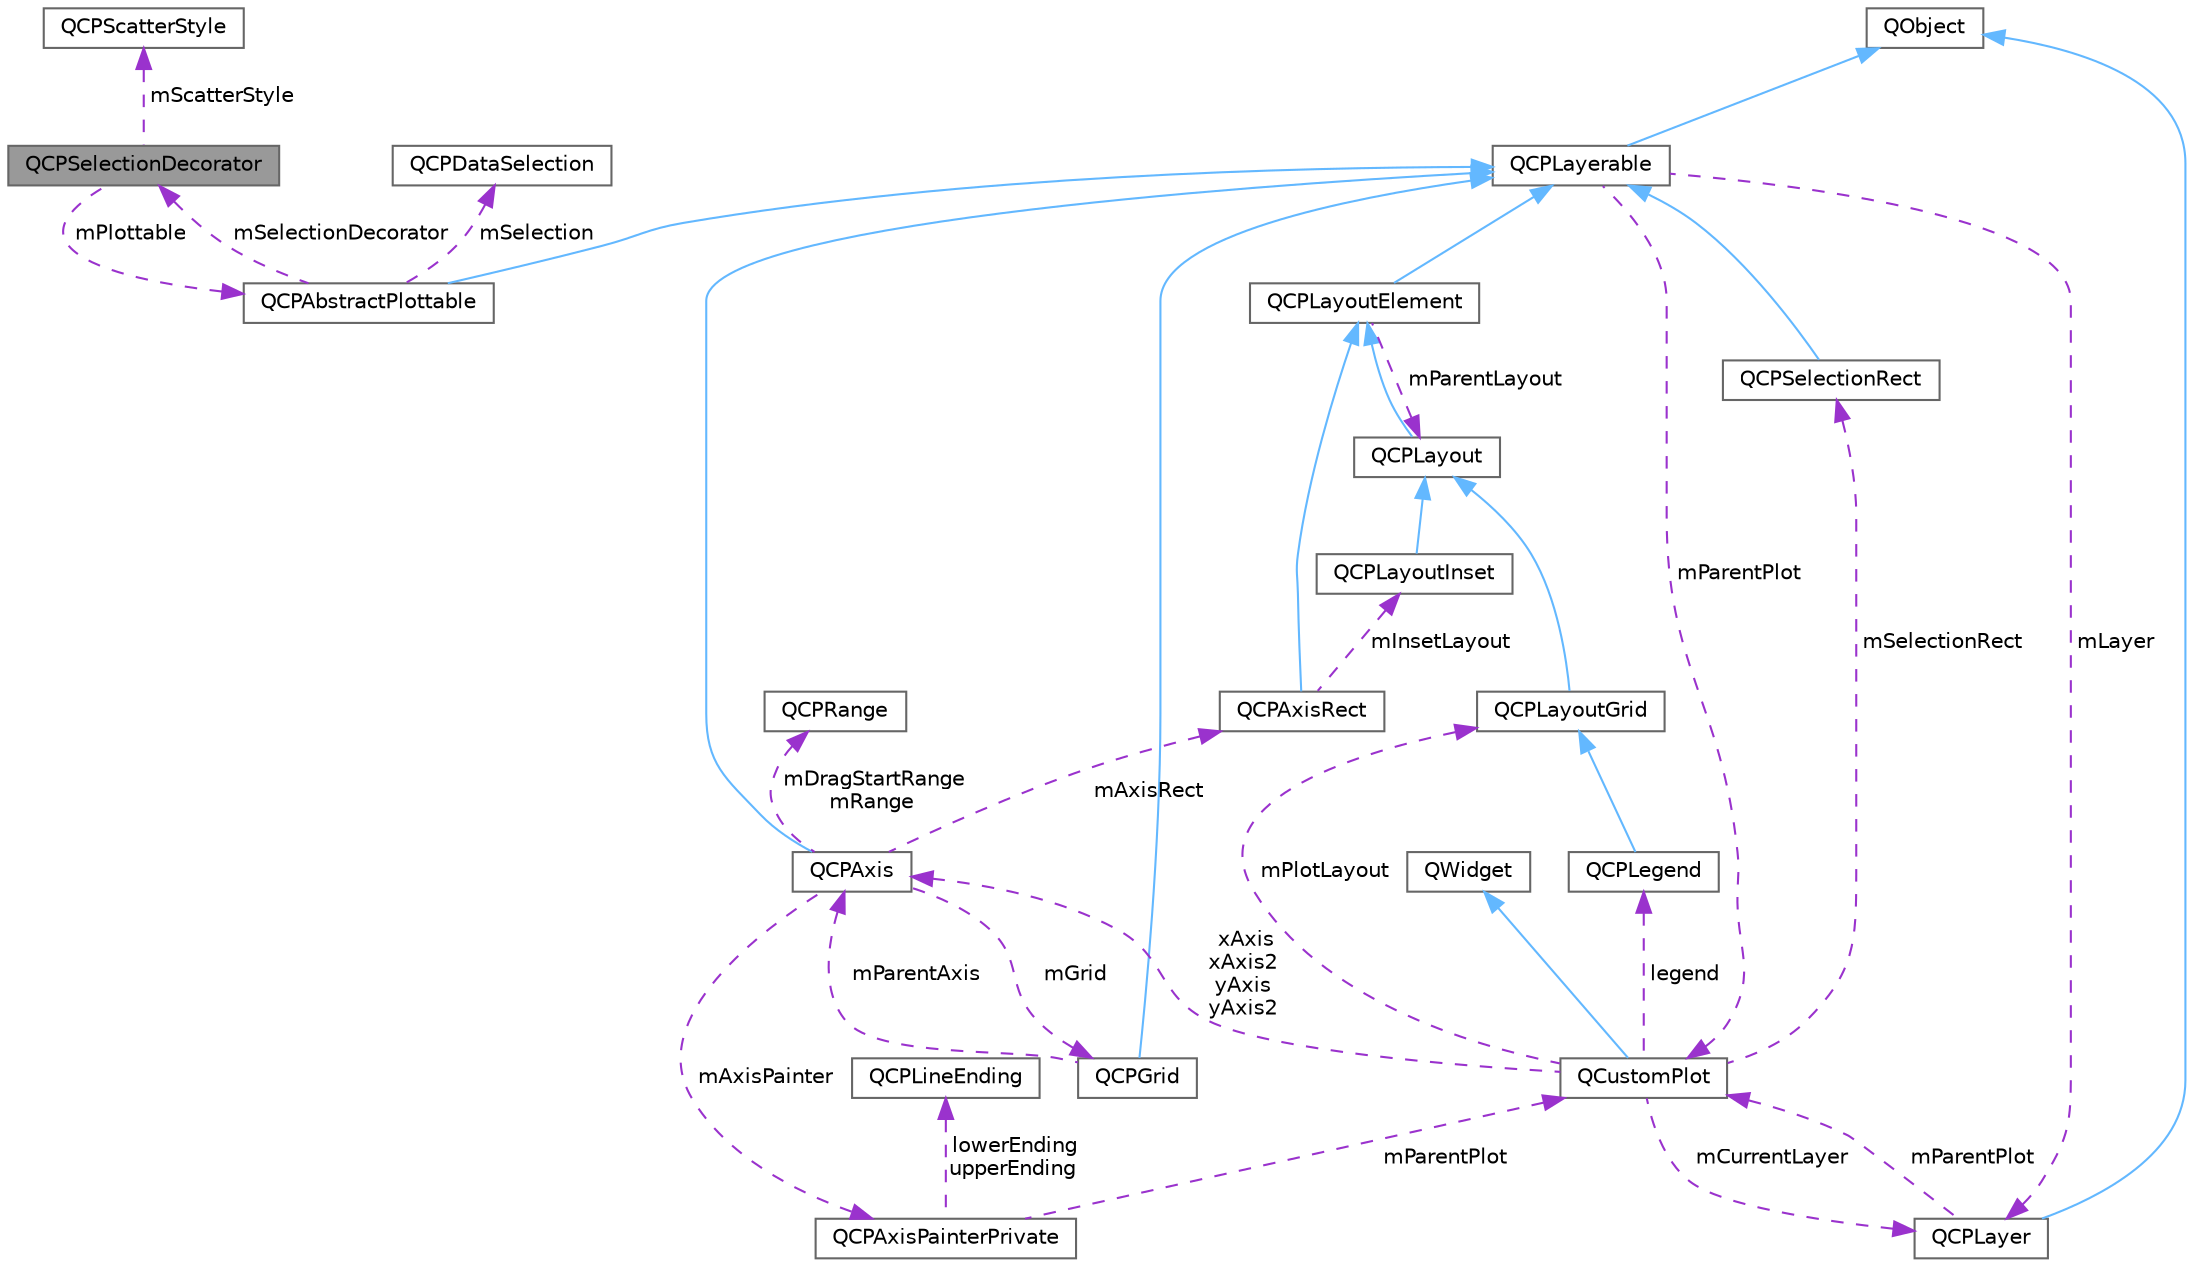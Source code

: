 digraph "QCPSelectionDecorator"
{
 // LATEX_PDF_SIZE
  bgcolor="transparent";
  edge [fontname=Helvetica,fontsize=10,labelfontname=Helvetica,labelfontsize=10];
  node [fontname=Helvetica,fontsize=10,shape=box,height=0.2,width=0.4];
  Node1 [label="QCPSelectionDecorator",height=0.2,width=0.4,color="gray40", fillcolor="grey60", style="filled", fontcolor="black",tooltip="Controls how a plottable's data selection is drawn"];
  Node2 -> Node1 [dir="back",color="darkorchid3",style="dashed",label=" mScatterStyle" ];
  Node2 [label="QCPScatterStyle",height=0.2,width=0.4,color="gray40", fillcolor="white", style="filled",URL="$class_q_c_p_scatter_style.html",tooltip="Represents the visual appearance of scatter points"];
  Node3 -> Node1 [dir="back",color="darkorchid3",style="dashed",label=" mPlottable" ];
  Node3 [label="QCPAbstractPlottable",height=0.2,width=0.4,color="gray40", fillcolor="white", style="filled",URL="$class_q_c_p_abstract_plottable.html",tooltip="The abstract base class for all data representing objects in a plot."];
  Node4 -> Node3 [dir="back",color="steelblue1",style="solid"];
  Node4 [label="QCPLayerable",height=0.2,width=0.4,color="gray40", fillcolor="white", style="filled",URL="$class_q_c_p_layerable.html",tooltip="Base class for all drawable objects"];
  Node5 -> Node4 [dir="back",color="steelblue1",style="solid"];
  Node5 [label="QObject",height=0.2,width=0.4,color="gray40", fillcolor="white", style="filled",tooltip=" "];
  Node6 -> Node4 [dir="back",color="darkorchid3",style="dashed",label=" mParentPlot" ];
  Node6 [label="QCustomPlot",height=0.2,width=0.4,color="gray40", fillcolor="white", style="filled",URL="$class_q_custom_plot.html",tooltip="The central class of the library. This is the QWidget which displays the plot and interacts with the ..."];
  Node7 -> Node6 [dir="back",color="steelblue1",style="solid"];
  Node7 [label="QWidget",height=0.2,width=0.4,color="gray40", fillcolor="white", style="filled",tooltip=" "];
  Node8 -> Node6 [dir="back",color="darkorchid3",style="dashed",label=" xAxis\nxAxis2\nyAxis\nyAxis2" ];
  Node8 [label="QCPAxis",height=0.2,width=0.4,color="gray40", fillcolor="white", style="filled",URL="$class_q_c_p_axis.html",tooltip="Manages a single axis inside a QCustomPlot."];
  Node4 -> Node8 [dir="back",color="steelblue1",style="solid"];
  Node9 -> Node8 [dir="back",color="darkorchid3",style="dashed",label=" mAxisRect" ];
  Node9 [label="QCPAxisRect",height=0.2,width=0.4,color="gray40", fillcolor="white", style="filled",URL="$class_q_c_p_axis_rect.html",tooltip="Holds multiple axes and arranges them in a rectangular shape."];
  Node10 -> Node9 [dir="back",color="steelblue1",style="solid"];
  Node10 [label="QCPLayoutElement",height=0.2,width=0.4,color="gray40", fillcolor="white", style="filled",URL="$class_q_c_p_layout_element.html",tooltip="The abstract base class for all objects that form the layout system."];
  Node4 -> Node10 [dir="back",color="steelblue1",style="solid"];
  Node11 -> Node10 [dir="back",color="darkorchid3",style="dashed",label=" mParentLayout" ];
  Node11 [label="QCPLayout",height=0.2,width=0.4,color="gray40", fillcolor="white", style="filled",URL="$class_q_c_p_layout.html",tooltip="The abstract base class for layouts"];
  Node10 -> Node11 [dir="back",color="steelblue1",style="solid"];
  Node12 -> Node9 [dir="back",color="darkorchid3",style="dashed",label=" mInsetLayout" ];
  Node12 [label="QCPLayoutInset",height=0.2,width=0.4,color="gray40", fillcolor="white", style="filled",URL="$class_q_c_p_layout_inset.html",tooltip="A layout that places child elements aligned to the border or arbitrarily positioned"];
  Node11 -> Node12 [dir="back",color="steelblue1",style="solid"];
  Node13 -> Node8 [dir="back",color="darkorchid3",style="dashed",label=" mDragStartRange\nmRange" ];
  Node13 [label="QCPRange",height=0.2,width=0.4,color="gray40", fillcolor="white", style="filled",URL="$class_q_c_p_range.html",tooltip="Represents the range an axis is encompassing."];
  Node14 -> Node8 [dir="back",color="darkorchid3",style="dashed",label=" mGrid" ];
  Node14 [label="QCPGrid",height=0.2,width=0.4,color="gray40", fillcolor="white", style="filled",URL="$class_q_c_p_grid.html",tooltip="Responsible for drawing the grid of a QCPAxis."];
  Node4 -> Node14 [dir="back",color="steelblue1",style="solid"];
  Node8 -> Node14 [dir="back",color="darkorchid3",style="dashed",label=" mParentAxis" ];
  Node15 -> Node8 [dir="back",color="darkorchid3",style="dashed",label=" mAxisPainter" ];
  Node15 [label="QCPAxisPainterPrivate",height=0.2,width=0.4,color="gray40", fillcolor="white", style="filled",URL="$class_q_c_p_axis_painter_private.html",tooltip=" "];
  Node16 -> Node15 [dir="back",color="darkorchid3",style="dashed",label=" lowerEnding\nupperEnding" ];
  Node16 [label="QCPLineEnding",height=0.2,width=0.4,color="gray40", fillcolor="white", style="filled",URL="$class_q_c_p_line_ending.html",tooltip="Handles the different ending decorations for line-like items"];
  Node6 -> Node15 [dir="back",color="darkorchid3",style="dashed",label=" mParentPlot" ];
  Node17 -> Node6 [dir="back",color="darkorchid3",style="dashed",label=" legend" ];
  Node17 [label="QCPLegend",height=0.2,width=0.4,color="gray40", fillcolor="white", style="filled",URL="$class_q_c_p_legend.html",tooltip="Manages a legend inside a QCustomPlot."];
  Node18 -> Node17 [dir="back",color="steelblue1",style="solid"];
  Node18 [label="QCPLayoutGrid",height=0.2,width=0.4,color="gray40", fillcolor="white", style="filled",URL="$class_q_c_p_layout_grid.html",tooltip="A layout that arranges child elements in a grid"];
  Node11 -> Node18 [dir="back",color="steelblue1",style="solid"];
  Node18 -> Node6 [dir="back",color="darkorchid3",style="dashed",label=" mPlotLayout" ];
  Node19 -> Node6 [dir="back",color="darkorchid3",style="dashed",label=" mCurrentLayer" ];
  Node19 [label="QCPLayer",height=0.2,width=0.4,color="gray40", fillcolor="white", style="filled",URL="$class_q_c_p_layer.html",tooltip="A layer that may contain objects, to control the rendering order"];
  Node5 -> Node19 [dir="back",color="steelblue1",style="solid"];
  Node6 -> Node19 [dir="back",color="darkorchid3",style="dashed",label=" mParentPlot" ];
  Node20 -> Node6 [dir="back",color="darkorchid3",style="dashed",label=" mSelectionRect" ];
  Node20 [label="QCPSelectionRect",height=0.2,width=0.4,color="gray40", fillcolor="white", style="filled",URL="$class_q_c_p_selection_rect.html",tooltip="Provides rect/rubber-band data selection and range zoom interaction"];
  Node4 -> Node20 [dir="back",color="steelblue1",style="solid"];
  Node19 -> Node4 [dir="back",color="darkorchid3",style="dashed",label=" mLayer" ];
  Node21 -> Node3 [dir="back",color="darkorchid3",style="dashed",label=" mSelection" ];
  Node21 [label="QCPDataSelection",height=0.2,width=0.4,color="gray40", fillcolor="white", style="filled",URL="$class_q_c_p_data_selection.html",tooltip="Describes a data set by holding multiple QCPDataRange instances"];
  Node1 -> Node3 [dir="back",color="darkorchid3",style="dashed",label=" mSelectionDecorator" ];
}
